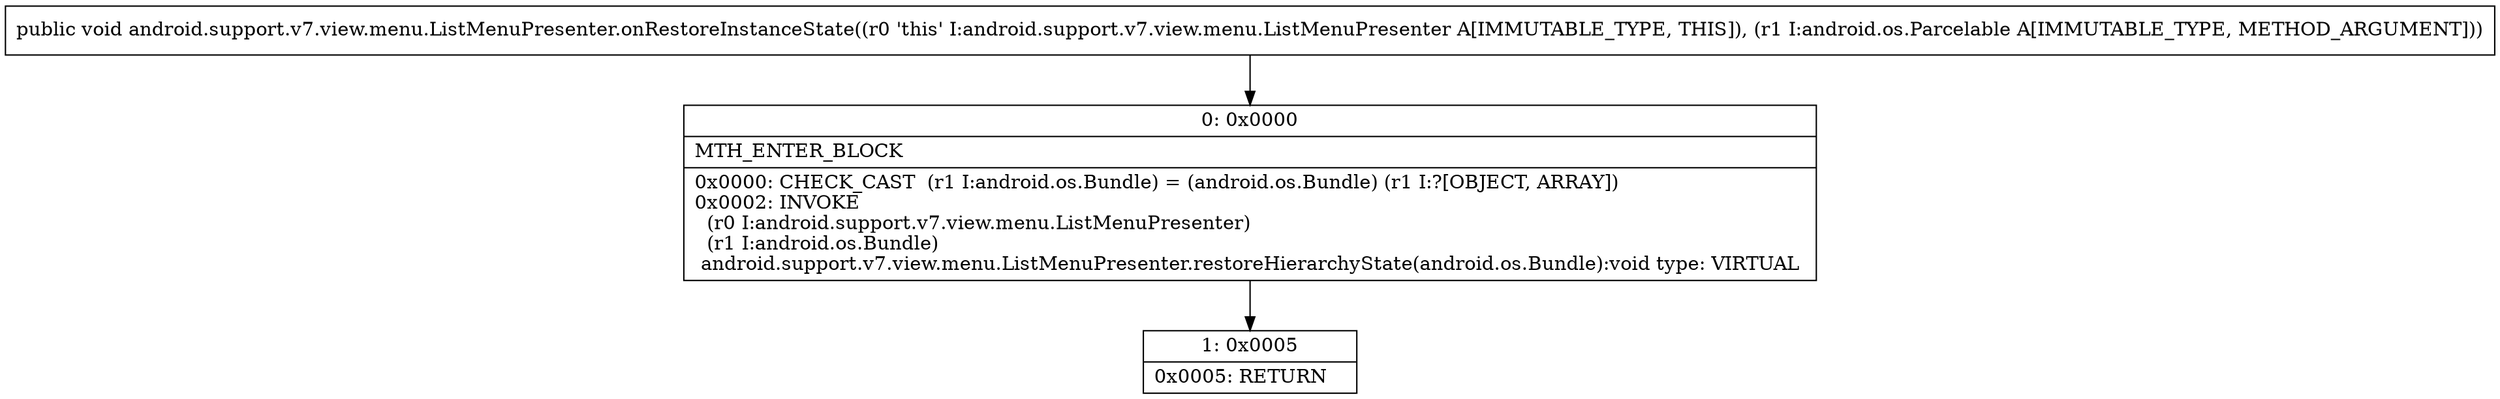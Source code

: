 digraph "CFG forandroid.support.v7.view.menu.ListMenuPresenter.onRestoreInstanceState(Landroid\/os\/Parcelable;)V" {
Node_0 [shape=record,label="{0\:\ 0x0000|MTH_ENTER_BLOCK\l|0x0000: CHECK_CAST  (r1 I:android.os.Bundle) = (android.os.Bundle) (r1 I:?[OBJECT, ARRAY]) \l0x0002: INVOKE  \l  (r0 I:android.support.v7.view.menu.ListMenuPresenter)\l  (r1 I:android.os.Bundle)\l android.support.v7.view.menu.ListMenuPresenter.restoreHierarchyState(android.os.Bundle):void type: VIRTUAL \l}"];
Node_1 [shape=record,label="{1\:\ 0x0005|0x0005: RETURN   \l}"];
MethodNode[shape=record,label="{public void android.support.v7.view.menu.ListMenuPresenter.onRestoreInstanceState((r0 'this' I:android.support.v7.view.menu.ListMenuPresenter A[IMMUTABLE_TYPE, THIS]), (r1 I:android.os.Parcelable A[IMMUTABLE_TYPE, METHOD_ARGUMENT])) }"];
MethodNode -> Node_0;
Node_0 -> Node_1;
}

